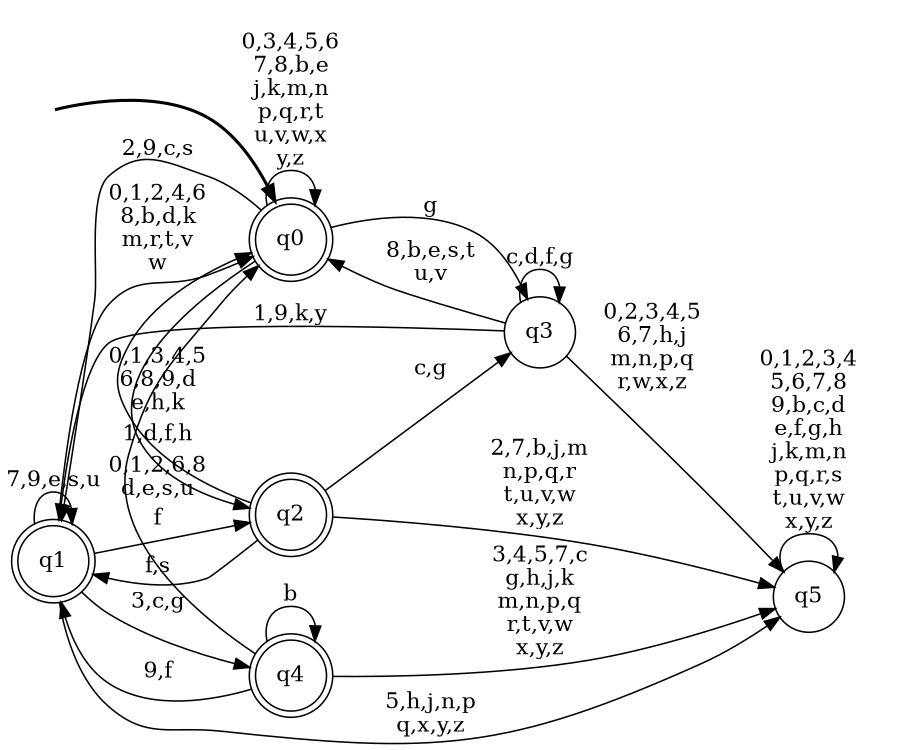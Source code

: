 digraph BlueStar {
__start0 [style = invis, shape = none, label = "", width = 0, height = 0];

rankdir=LR;
size="8,5";

s0 [style="rounded,filled", color="black", fillcolor="white" shape="doublecircle", label="q0"];
s1 [style="rounded,filled", color="black", fillcolor="white" shape="doublecircle", label="q1"];
s2 [style="rounded,filled", color="black", fillcolor="white" shape="doublecircle", label="q2"];
s3 [style="filled", color="black", fillcolor="white" shape="circle", label="q3"];
s4 [style="rounded,filled", color="black", fillcolor="white" shape="doublecircle", label="q4"];
s5 [style="filled", color="black", fillcolor="white" shape="circle", label="q5"];
subgraph cluster_main { 
	graph [pad=".75", ranksep="0.15", nodesep="0.15"];
	 style=invis; 
	__start0 -> s0 [penwidth=2];
}
s0 -> s0 [label="0,3,4,5,6\n7,8,b,e\nj,k,m,n\np,q,r,t\nu,v,w,x\ny,z"];
s0 -> s1 [label="2,9,c,s"];
s0 -> s2 [label="1,d,f,h"];
s0 -> s3 [label="g"];
s1 -> s0 [label="0,1,2,4,6\n8,b,d,k\nm,r,t,v\nw"];
s1 -> s1 [label="7,9,e,s,u"];
s1 -> s2 [label="f"];
s1 -> s4 [label="3,c,g"];
s1 -> s5 [label="5,h,j,n,p\nq,x,y,z"];
s2 -> s0 [label="0,1,3,4,5\n6,8,9,d\ne,h,k"];
s2 -> s1 [label="f,s"];
s2 -> s3 [label="c,g"];
s2 -> s5 [label="2,7,b,j,m\nn,p,q,r\nt,u,v,w\nx,y,z"];
s3 -> s0 [label="8,b,e,s,t\nu,v"];
s3 -> s1 [label="1,9,k,y"];
s3 -> s3 [label="c,d,f,g"];
s3 -> s5 [label="0,2,3,4,5\n6,7,h,j\nm,n,p,q\nr,w,x,z"];
s4 -> s0 [label="0,1,2,6,8\nd,e,s,u"];
s4 -> s1 [label="9,f"];
s4 -> s4 [label="b"];
s4 -> s5 [label="3,4,5,7,c\ng,h,j,k\nm,n,p,q\nr,t,v,w\nx,y,z"];
s5 -> s5 [label="0,1,2,3,4\n5,6,7,8\n9,b,c,d\ne,f,g,h\nj,k,m,n\np,q,r,s\nt,u,v,w\nx,y,z"];

}
